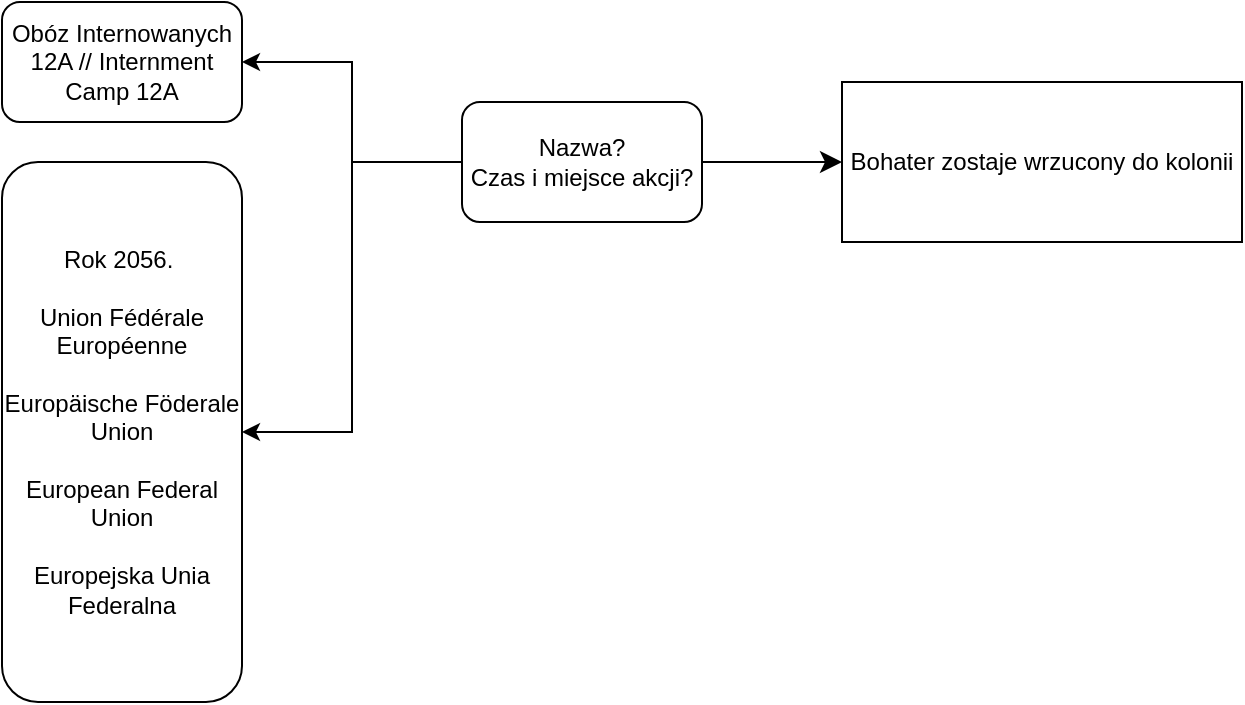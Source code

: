<mxfile version="28.0.6" pages="5">
  <diagram name="Czas i miejsce" id="c1oUz6ldAFJI0gAWKVRb">
    <mxGraphModel dx="1869" dy="634" grid="1" gridSize="10" guides="1" tooltips="1" connect="1" arrows="1" fold="1" page="1" pageScale="1" pageWidth="827" pageHeight="1169" math="0" shadow="0">
      <root>
        <mxCell id="0" />
        <mxCell id="1" parent="0" />
        <mxCell id="eJcnqDhw7TKsgx9lGfIb-3" value="Bohater zostaje wrzucony do kolonii" style="whiteSpace=wrap;html=1;" parent="1" vertex="1">
          <mxGeometry x="240" y="80" width="200" height="80" as="geometry" />
        </mxCell>
        <mxCell id="eJcnqDhw7TKsgx9lGfIb-9" value="" style="edgeStyle=orthogonalEdgeStyle;rounded=0;orthogonalLoop=1;jettySize=auto;html=1;" parent="1" source="eJcnqDhw7TKsgx9lGfIb-6" target="eJcnqDhw7TKsgx9lGfIb-8" edge="1">
          <mxGeometry relative="1" as="geometry" />
        </mxCell>
        <mxCell id="eJcnqDhw7TKsgx9lGfIb-11" value="" style="edgeStyle=orthogonalEdgeStyle;rounded=0;orthogonalLoop=1;jettySize=auto;html=1;" parent="1" source="eJcnqDhw7TKsgx9lGfIb-6" target="eJcnqDhw7TKsgx9lGfIb-10" edge="1">
          <mxGeometry relative="1" as="geometry" />
        </mxCell>
        <mxCell id="eJcnqDhw7TKsgx9lGfIb-6" value="Nazwa?&lt;div&gt;Czas i miejsce akcji?&lt;/div&gt;" style="rounded=1;whiteSpace=wrap;html=1;" parent="1" vertex="1">
          <mxGeometry x="50" y="90" width="120" height="60" as="geometry" />
        </mxCell>
        <mxCell id="eJcnqDhw7TKsgx9lGfIb-8" value="Obóz Internowanych 12A // Internment Camp 12A" style="rounded=1;whiteSpace=wrap;html=1;" parent="1" vertex="1">
          <mxGeometry x="-180" y="40" width="120" height="60" as="geometry" />
        </mxCell>
        <mxCell id="eJcnqDhw7TKsgx9lGfIb-10" value="Rok 2056.&amp;nbsp;&lt;div&gt;&lt;br&gt;&lt;div&gt;Union Fédérale Européenne&lt;br&gt;&lt;br&gt;Europäische Föderale Union&lt;br&gt;&lt;br&gt;European Federal Union&lt;br&gt;&lt;br&gt;Europejska Unia Federalna&lt;/div&gt;&lt;/div&gt;" style="rounded=1;whiteSpace=wrap;html=1;" parent="1" vertex="1">
          <mxGeometry x="-180" y="120" width="120" height="270" as="geometry" />
        </mxCell>
        <mxCell id="ZGj2lJeOsJRqzZeKcTj7-2" value="" style="edgeStyle=elbowEdgeStyle;elbow=horizontal;endArrow=classic;html=1;curved=0;rounded=0;endSize=8;startSize=8;" edge="1" parent="1" source="eJcnqDhw7TKsgx9lGfIb-6" target="eJcnqDhw7TKsgx9lGfIb-3">
          <mxGeometry width="50" height="50" relative="1" as="geometry">
            <mxPoint x="210" y="320" as="sourcePoint" />
            <mxPoint x="260" y="270" as="targetPoint" />
          </mxGeometry>
        </mxCell>
      </root>
    </mxGraphModel>
  </diagram>
  <diagram id="hvci-y2RSswknhQgso3g" name="Obozy">
    <mxGraphModel dx="1869" dy="1803" grid="1" gridSize="10" guides="1" tooltips="1" connect="1" arrows="1" fold="1" page="1" pageScale="1" pageWidth="827" pageHeight="1169" math="0" shadow="0">
      <root>
        <mxCell id="0" />
        <mxCell id="1" parent="0" />
        <mxCell id="ppGDjz2RJDXlK7jJ_ar5-4" value="" style="edgeStyle=entityRelationEdgeStyle;startArrow=none;endArrow=none;segment=10;curved=1;sourcePerimeterSpacing=0;targetPerimeterSpacing=0;rounded=0;" edge="1" parent="1" source="ppGDjz2RJDXlK7jJ_ar5-6" target="ppGDjz2RJDXlK7jJ_ar5-9">
          <mxGeometry relative="1" as="geometry" />
        </mxCell>
        <mxCell id="ppGDjz2RJDXlK7jJ_ar5-6" value="Zieloni&lt;br&gt;(Religijni)" style="ellipse;whiteSpace=wrap;html=1;align=center;treeFolding=1;treeMoving=1;newEdgeStyle={&quot;edgeStyle&quot;:&quot;entityRelationEdgeStyle&quot;,&quot;startArrow&quot;:&quot;none&quot;,&quot;endArrow&quot;:&quot;none&quot;,&quot;segment&quot;:10,&quot;curved&quot;:1,&quot;sourcePerimeterSpacing&quot;:0,&quot;targetPerimeterSpacing&quot;:0};" vertex="1" parent="1">
          <mxGeometry x="310" y="55" width="220" height="90" as="geometry" />
        </mxCell>
        <mxCell id="ppGDjz2RJDXlK7jJ_ar5-12" style="edgeStyle=entityRelationEdgeStyle;rounded=0;orthogonalLoop=1;jettySize=auto;html=1;startArrow=none;endArrow=none;segment=10;curved=1;sourcePerimeterSpacing=0;targetPerimeterSpacing=0;" edge="1" parent="1" source="ppGDjz2RJDXlK7jJ_ar5-7" target="ppGDjz2RJDXlK7jJ_ar5-6">
          <mxGeometry relative="1" as="geometry">
            <mxPoint x="550" y="110" as="targetPoint" />
          </mxGeometry>
        </mxCell>
        <mxCell id="ppGDjz2RJDXlK7jJ_ar5-14" style="edgeStyle=entityRelationEdgeStyle;rounded=0;orthogonalLoop=1;jettySize=auto;html=1;startArrow=none;endArrow=none;segment=10;curved=1;sourcePerimeterSpacing=0;targetPerimeterSpacing=0;" edge="1" parent="1" source="ppGDjz2RJDXlK7jJ_ar5-7" target="ppGDjz2RJDXlK7jJ_ar5-13">
          <mxGeometry relative="1" as="geometry" />
        </mxCell>
        <mxCell id="ppGDjz2RJDXlK7jJ_ar5-7" value="Ustrój" style="whiteSpace=wrap;html=1;rounded=1;arcSize=50;align=center;verticalAlign=middle;strokeWidth=1;autosize=0;spacing=4;treeFolding=1;treeMoving=1;newEdgeStyle={&quot;edgeStyle&quot;:&quot;entityRelationEdgeStyle&quot;,&quot;startArrow&quot;:&quot;none&quot;,&quot;endArrow&quot;:&quot;none&quot;,&quot;segment&quot;:10,&quot;curved&quot;:1,&quot;sourcePerimeterSpacing&quot;:0,&quot;targetPerimeterSpacing&quot;:0};" vertex="1" parent="1">
          <mxGeometry x="630" y="30" width="80" height="30" as="geometry" />
        </mxCell>
        <mxCell id="ppGDjz2RJDXlK7jJ_ar5-9" value="Postaci" style="whiteSpace=wrap;html=1;rounded=1;arcSize=50;align=center;verticalAlign=middle;strokeWidth=1;autosize=0;spacing=4;treeFolding=1;treeMoving=1;newEdgeStyle={&quot;edgeStyle&quot;:&quot;entityRelationEdgeStyle&quot;,&quot;startArrow&quot;:&quot;none&quot;,&quot;endArrow&quot;:&quot;none&quot;,&quot;segment&quot;:10,&quot;curved&quot;:1,&quot;sourcePerimeterSpacing&quot;:0,&quot;targetPerimeterSpacing&quot;:0};" vertex="1" parent="1">
          <mxGeometry x="200" y="25" width="80" height="30" as="geometry" />
        </mxCell>
        <mxCell id="ppGDjz2RJDXlK7jJ_ar5-13" value="Rada Przedstawicieli Trzech Religii Abrahamowych" style="whiteSpace=wrap;html=1;rounded=1;arcSize=50;align=center;verticalAlign=middle;strokeWidth=1;autosize=0;spacing=4;treeFolding=1;treeMoving=1;newEdgeStyle={&quot;edgeStyle&quot;:&quot;entityRelationEdgeStyle&quot;,&quot;startArrow&quot;:&quot;none&quot;,&quot;endArrow&quot;:&quot;none&quot;,&quot;segment&quot;:10,&quot;curved&quot;:1,&quot;sourcePerimeterSpacing&quot;:0,&quot;targetPerimeterSpacing&quot;:0};" vertex="1" parent="1">
          <mxGeometry x="800" width="190" height="90" as="geometry" />
        </mxCell>
        <mxCell id="ppGDjz2RJDXlK7jJ_ar5-19" style="edgeStyle=entityRelationEdgeStyle;rounded=0;orthogonalLoop=1;jettySize=auto;html=1;startArrow=none;endArrow=none;segment=10;curved=1;sourcePerimeterSpacing=0;targetPerimeterSpacing=0;" edge="1" parent="1" source="ppGDjz2RJDXlK7jJ_ar5-16" target="ppGDjz2RJDXlK7jJ_ar5-9">
          <mxGeometry relative="1" as="geometry" />
        </mxCell>
        <mxCell id="ppGDjz2RJDXlK7jJ_ar5-16" value="Lider Judaizmu" style="whiteSpace=wrap;html=1;rounded=1;arcSize=50;align=center;verticalAlign=middle;strokeWidth=1;autosize=0;spacing=4;treeFolding=1;treeMoving=1;newEdgeStyle={&quot;edgeStyle&quot;:&quot;entityRelationEdgeStyle&quot;,&quot;startArrow&quot;:&quot;none&quot;,&quot;endArrow&quot;:&quot;none&quot;,&quot;segment&quot;:10,&quot;curved&quot;:1,&quot;sourcePerimeterSpacing&quot;:0,&quot;targetPerimeterSpacing&quot;:0};" vertex="1" parent="1">
          <mxGeometry x="30" y="-50" width="120" height="30" as="geometry" />
        </mxCell>
        <mxCell id="ppGDjz2RJDXlK7jJ_ar5-20" style="edgeStyle=entityRelationEdgeStyle;rounded=0;orthogonalLoop=1;jettySize=auto;html=1;startArrow=none;endArrow=none;segment=10;curved=1;sourcePerimeterSpacing=0;targetPerimeterSpacing=0;" edge="1" parent="1" source="ppGDjz2RJDXlK7jJ_ar5-17" target="ppGDjz2RJDXlK7jJ_ar5-9">
          <mxGeometry relative="1" as="geometry" />
        </mxCell>
        <mxCell id="ppGDjz2RJDXlK7jJ_ar5-17" value="Lider Islamu" style="whiteSpace=wrap;html=1;rounded=1;arcSize=50;align=center;verticalAlign=middle;strokeWidth=1;autosize=0;spacing=4;treeFolding=1;treeMoving=1;newEdgeStyle={&quot;edgeStyle&quot;:&quot;entityRelationEdgeStyle&quot;,&quot;startArrow&quot;:&quot;none&quot;,&quot;endArrow&quot;:&quot;none&quot;,&quot;segment&quot;:10,&quot;curved&quot;:1,&quot;sourcePerimeterSpacing&quot;:0,&quot;targetPerimeterSpacing&quot;:0};" vertex="1" parent="1">
          <mxGeometry x="30" y="25" width="120" height="30" as="geometry" />
        </mxCell>
        <mxCell id="ppGDjz2RJDXlK7jJ_ar5-21" style="edgeStyle=entityRelationEdgeStyle;rounded=0;orthogonalLoop=1;jettySize=auto;html=1;startArrow=none;endArrow=none;segment=10;curved=1;sourcePerimeterSpacing=0;targetPerimeterSpacing=0;" edge="1" parent="1" source="ppGDjz2RJDXlK7jJ_ar5-18" target="ppGDjz2RJDXlK7jJ_ar5-9">
          <mxGeometry relative="1" as="geometry" />
        </mxCell>
        <mxCell id="ppGDjz2RJDXlK7jJ_ar5-18" value="Lider Chrześcijaństwa" style="whiteSpace=wrap;html=1;rounded=1;arcSize=50;align=center;verticalAlign=middle;strokeWidth=1;autosize=0;spacing=4;treeFolding=1;treeMoving=1;newEdgeStyle={&quot;edgeStyle&quot;:&quot;entityRelationEdgeStyle&quot;,&quot;startArrow&quot;:&quot;none&quot;,&quot;endArrow&quot;:&quot;none&quot;,&quot;segment&quot;:10,&quot;curved&quot;:1,&quot;sourcePerimeterSpacing&quot;:0,&quot;targetPerimeterSpacing&quot;:0};" vertex="1" parent="1">
          <mxGeometry x="30" y="110" width="120" height="30" as="geometry" />
        </mxCell>
        <mxCell id="ppGDjz2RJDXlK7jJ_ar5-23" style="edgeStyle=entityRelationEdgeStyle;rounded=0;orthogonalLoop=1;jettySize=auto;html=1;startArrow=none;endArrow=none;segment=10;curved=1;sourcePerimeterSpacing=0;targetPerimeterSpacing=0;" edge="1" parent="1" source="ppGDjz2RJDXlK7jJ_ar5-22" target="ppGDjz2RJDXlK7jJ_ar5-17">
          <mxGeometry relative="1" as="geometry" />
        </mxCell>
        <mxCell id="ppGDjz2RJDXlK7jJ_ar5-22" value="Skąd przemoc i wojny wśród religii pokoju?" style="whiteSpace=wrap;html=1;rounded=1;arcSize=50;align=center;verticalAlign=middle;strokeWidth=1;autosize=0;spacing=4;treeFolding=1;treeMoving=1;newEdgeStyle={&quot;edgeStyle&quot;:&quot;entityRelationEdgeStyle&quot;,&quot;startArrow&quot;:&quot;none&quot;,&quot;endArrow&quot;:&quot;none&quot;,&quot;segment&quot;:10,&quot;curved&quot;:1,&quot;sourcePerimeterSpacing&quot;:0,&quot;targetPerimeterSpacing&quot;:0};" vertex="1" parent="1">
          <mxGeometry x="-190" y="20" width="170" height="40" as="geometry" />
        </mxCell>
        <mxCell id="ppGDjz2RJDXlK7jJ_ar5-27" style="edgeStyle=entityRelationEdgeStyle;rounded=0;orthogonalLoop=1;jettySize=auto;html=1;startArrow=none;endArrow=none;segment=10;curved=1;sourcePerimeterSpacing=0;targetPerimeterSpacing=0;" edge="1" parent="1" source="ppGDjz2RJDXlK7jJ_ar5-24" target="ppGDjz2RJDXlK7jJ_ar5-22">
          <mxGeometry relative="1" as="geometry" />
        </mxCell>
        <mxCell id="ppGDjz2RJDXlK7jJ_ar5-24" value="Wyzysk i kolonializm" style="whiteSpace=wrap;html=1;rounded=1;arcSize=50;align=center;verticalAlign=middle;strokeWidth=1;autosize=0;spacing=4;treeFolding=1;treeMoving=1;newEdgeStyle={&quot;edgeStyle&quot;:&quot;entityRelationEdgeStyle&quot;,&quot;startArrow&quot;:&quot;none&quot;,&quot;endArrow&quot;:&quot;none&quot;,&quot;segment&quot;:10,&quot;curved&quot;:1,&quot;sourcePerimeterSpacing&quot;:0,&quot;targetPerimeterSpacing&quot;:0};fillColor=#fff2cc;strokeColor=#d6b656;" vertex="1" parent="1">
          <mxGeometry x="-470" y="-20" width="227" height="40" as="geometry" />
        </mxCell>
        <mxCell id="ppGDjz2RJDXlK7jJ_ar5-26" style="edgeStyle=entityRelationEdgeStyle;rounded=0;orthogonalLoop=1;jettySize=auto;html=1;startArrow=none;endArrow=none;segment=10;curved=1;sourcePerimeterSpacing=0;targetPerimeterSpacing=0;" edge="1" parent="1" source="ppGDjz2RJDXlK7jJ_ar5-25" target="ppGDjz2RJDXlK7jJ_ar5-22">
          <mxGeometry relative="1" as="geometry" />
        </mxCell>
        <mxCell id="ppGDjz2RJDXlK7jJ_ar5-25" value="Nienawiść i ludzkie przywary - inne religie mają te same problemy" style="whiteSpace=wrap;html=1;rounded=1;arcSize=50;align=center;verticalAlign=middle;strokeWidth=1;autosize=0;spacing=4;treeFolding=1;treeMoving=1;newEdgeStyle={&quot;edgeStyle&quot;:&quot;entityRelationEdgeStyle&quot;,&quot;startArrow&quot;:&quot;none&quot;,&quot;endArrow&quot;:&quot;none&quot;,&quot;segment&quot;:10,&quot;curved&quot;:1,&quot;sourcePerimeterSpacing&quot;:0,&quot;targetPerimeterSpacing&quot;:0};" vertex="1" parent="1">
          <mxGeometry x="-470" y="50" width="227" height="40" as="geometry" />
        </mxCell>
        <mxCell id="-jps8mwtu7x4ES3WPeyM-2" style="edgeStyle=entityRelationEdgeStyle;rounded=0;orthogonalLoop=1;jettySize=auto;html=1;startArrow=none;endArrow=none;segment=10;curved=1;sourcePerimeterSpacing=0;targetPerimeterSpacing=0;" edge="1" parent="1" source="-jps8mwtu7x4ES3WPeyM-1" target="ppGDjz2RJDXlK7jJ_ar5-6">
          <mxGeometry relative="1" as="geometry">
            <mxPoint x="550" y="110" as="targetPoint" />
          </mxGeometry>
        </mxCell>
        <mxCell id="-jps8mwtu7x4ES3WPeyM-4" style="edgeStyle=entityRelationEdgeStyle;rounded=0;orthogonalLoop=1;jettySize=auto;html=1;startArrow=none;endArrow=none;segment=10;curved=1;sourcePerimeterSpacing=0;targetPerimeterSpacing=0;" edge="1" parent="1" source="-jps8mwtu7x4ES3WPeyM-1" target="-jps8mwtu7x4ES3WPeyM-3">
          <mxGeometry relative="1" as="geometry" />
        </mxCell>
        <mxCell id="-jps8mwtu7x4ES3WPeyM-6" style="edgeStyle=entityRelationEdgeStyle;rounded=0;orthogonalLoop=1;jettySize=auto;html=1;startArrow=none;endArrow=none;segment=10;curved=1;sourcePerimeterSpacing=0;targetPerimeterSpacing=0;" edge="1" parent="1" source="-jps8mwtu7x4ES3WPeyM-1" target="-jps8mwtu7x4ES3WPeyM-5">
          <mxGeometry relative="1" as="geometry" />
        </mxCell>
        <mxCell id="-jps8mwtu7x4ES3WPeyM-1" value="Lokacja" style="whiteSpace=wrap;html=1;rounded=1;arcSize=50;align=center;verticalAlign=middle;strokeWidth=1;autosize=0;spacing=4;treeFolding=1;treeMoving=1;newEdgeStyle={&quot;edgeStyle&quot;:&quot;entityRelationEdgeStyle&quot;,&quot;startArrow&quot;:&quot;none&quot;,&quot;endArrow&quot;:&quot;none&quot;,&quot;segment&quot;:10,&quot;curved&quot;:1,&quot;sourcePerimeterSpacing&quot;:0,&quot;targetPerimeterSpacing&quot;:0};" vertex="1" parent="1">
          <mxGeometry x="630" y="260" width="80" height="30" as="geometry" />
        </mxCell>
        <mxCell id="-jps8mwtu7x4ES3WPeyM-3" value="Klasztor na szczcyie góry nad ujściem rzeki" style="whiteSpace=wrap;html=1;rounded=1;arcSize=50;align=center;verticalAlign=middle;strokeWidth=1;autosize=0;spacing=4;treeFolding=1;treeMoving=1;newEdgeStyle={&quot;edgeStyle&quot;:&quot;entityRelationEdgeStyle&quot;,&quot;startArrow&quot;:&quot;none&quot;,&quot;endArrow&quot;:&quot;none&quot;,&quot;segment&quot;:10,&quot;curved&quot;:1,&quot;sourcePerimeterSpacing&quot;:0,&quot;targetPerimeterSpacing&quot;:0};" vertex="1" parent="1">
          <mxGeometry x="800" y="260" width="190" height="30" as="geometry" />
        </mxCell>
        <mxCell id="-jps8mwtu7x4ES3WPeyM-5" value="Dostęp tylko windą. Widok na Instytut po drugiej stronie" style="whiteSpace=wrap;html=1;rounded=1;arcSize=50;align=center;verticalAlign=middle;strokeWidth=1;autosize=0;spacing=4;treeFolding=1;treeMoving=1;newEdgeStyle={&quot;edgeStyle&quot;:&quot;entityRelationEdgeStyle&quot;,&quot;startArrow&quot;:&quot;none&quot;,&quot;endArrow&quot;:&quot;none&quot;,&quot;segment&quot;:10,&quot;curved&quot;:1,&quot;sourcePerimeterSpacing&quot;:0,&quot;targetPerimeterSpacing&quot;:0};" vertex="1" parent="1">
          <mxGeometry x="800" y="310" width="190" height="30" as="geometry" />
        </mxCell>
        <mxCell id="-jps8mwtu7x4ES3WPeyM-8" style="edgeStyle=entityRelationEdgeStyle;rounded=0;orthogonalLoop=1;jettySize=auto;html=1;startArrow=none;endArrow=none;segment=10;curved=1;sourcePerimeterSpacing=0;targetPerimeterSpacing=0;" edge="1" parent="1" source="-jps8mwtu7x4ES3WPeyM-7" target="ppGDjz2RJDXlK7jJ_ar5-6">
          <mxGeometry relative="1" as="geometry" />
        </mxCell>
        <mxCell id="-jps8mwtu7x4ES3WPeyM-7" value="Filozofia" style="whiteSpace=wrap;html=1;rounded=1;arcSize=50;align=center;verticalAlign=middle;strokeWidth=1;autosize=0;spacing=4;treeFolding=1;treeMoving=1;newEdgeStyle={&quot;edgeStyle&quot;:&quot;entityRelationEdgeStyle&quot;,&quot;startArrow&quot;:&quot;none&quot;,&quot;endArrow&quot;:&quot;none&quot;,&quot;segment&quot;:10,&quot;curved&quot;:1,&quot;sourcePerimeterSpacing&quot;:0,&quot;targetPerimeterSpacing&quot;:0};" vertex="1" parent="1">
          <mxGeometry x="170" y="240" width="80" height="30" as="geometry" />
        </mxCell>
        <mxCell id="-jps8mwtu7x4ES3WPeyM-11" style="edgeStyle=entityRelationEdgeStyle;rounded=0;orthogonalLoop=1;jettySize=auto;html=1;startArrow=none;endArrow=none;segment=10;curved=1;sourcePerimeterSpacing=0;targetPerimeterSpacing=0;" edge="1" parent="1" source="-jps8mwtu7x4ES3WPeyM-9" target="-jps8mwtu7x4ES3WPeyM-7">
          <mxGeometry relative="1" as="geometry" />
        </mxCell>
        <mxCell id="-jps8mwtu7x4ES3WPeyM-9" value="Współpraca z ludzkością" style="whiteSpace=wrap;html=1;rounded=1;arcSize=50;align=center;verticalAlign=middle;strokeWidth=1;autosize=0;spacing=4;treeFolding=1;treeMoving=1;newEdgeStyle={&quot;edgeStyle&quot;:&quot;entityRelationEdgeStyle&quot;,&quot;startArrow&quot;:&quot;none&quot;,&quot;endArrow&quot;:&quot;none&quot;,&quot;segment&quot;:10,&quot;curved&quot;:1,&quot;sourcePerimeterSpacing&quot;:0,&quot;targetPerimeterSpacing&quot;:0};" vertex="1" parent="1">
          <mxGeometry x="-20" y="240" width="160" height="30" as="geometry" />
        </mxCell>
        <mxCell id="-jps8mwtu7x4ES3WPeyM-12" style="edgeStyle=entityRelationEdgeStyle;rounded=0;orthogonalLoop=1;jettySize=auto;html=1;startArrow=none;endArrow=none;segment=10;curved=1;sourcePerimeterSpacing=0;targetPerimeterSpacing=0;" edge="1" parent="1" source="-jps8mwtu7x4ES3WPeyM-10" target="-jps8mwtu7x4ES3WPeyM-7">
          <mxGeometry relative="1" as="geometry" />
        </mxCell>
        <mxCell id="-jps8mwtu7x4ES3WPeyM-10" value="Walka o uznanie duszy maszyn przez mainstreamowe wyznania" style="whiteSpace=wrap;html=1;rounded=1;arcSize=50;align=center;verticalAlign=middle;strokeWidth=1;autosize=0;spacing=4;treeFolding=1;treeMoving=1;newEdgeStyle={&quot;edgeStyle&quot;:&quot;entityRelationEdgeStyle&quot;,&quot;startArrow&quot;:&quot;none&quot;,&quot;endArrow&quot;:&quot;none&quot;,&quot;segment&quot;:10,&quot;curved&quot;:1,&quot;sourcePerimeterSpacing&quot;:0,&quot;targetPerimeterSpacing&quot;:0};" vertex="1" parent="1">
          <mxGeometry x="-25" y="290" width="170" height="60" as="geometry" />
        </mxCell>
        <mxCell id="-jps8mwtu7x4ES3WPeyM-14" style="edgeStyle=entityRelationEdgeStyle;rounded=0;orthogonalLoop=1;jettySize=auto;html=1;startArrow=none;endArrow=none;segment=10;curved=1;sourcePerimeterSpacing=0;targetPerimeterSpacing=0;" edge="1" parent="1" source="-jps8mwtu7x4ES3WPeyM-13" target="-jps8mwtu7x4ES3WPeyM-7">
          <mxGeometry relative="1" as="geometry" />
        </mxCell>
        <mxCell id="-jps8mwtu7x4ES3WPeyM-13" value="Proponenci współpracy z &quot;bezdomnymi&quot; - chociaż jako jedyni mieszkają w miejscu z dala od obcych maszyn?" style="whiteSpace=wrap;html=1;rounded=1;arcSize=50;align=center;verticalAlign=middle;strokeWidth=1;autosize=0;spacing=4;treeFolding=1;treeMoving=1;newEdgeStyle={&quot;edgeStyle&quot;:&quot;entityRelationEdgeStyle&quot;,&quot;startArrow&quot;:&quot;none&quot;,&quot;endArrow&quot;:&quot;none&quot;,&quot;segment&quot;:10,&quot;curved&quot;:1,&quot;sourcePerimeterSpacing&quot;:0,&quot;targetPerimeterSpacing&quot;:0};fillColor=#dae8fc;strokeColor=#6c8ebf;" vertex="1" parent="1">
          <mxGeometry x="-30" y="360" width="170" height="90" as="geometry" />
        </mxCell>
      </root>
    </mxGraphModel>
  </diagram>
  <diagram id="wCow9M_n7oYN3G34vsUv" name="Bohaterowie">
    <mxGraphModel dx="1042" dy="634" grid="1" gridSize="10" guides="1" tooltips="1" connect="1" arrows="1" fold="1" page="1" pageScale="1" pageWidth="827" pageHeight="1169" math="0" shadow="0">
      <root>
        <mxCell id="0" />
        <mxCell id="1" parent="0" />
      </root>
    </mxGraphModel>
  </diagram>
  <diagram id="YcLy4kLY_bV89lnJq-Kl" name="Mechanika Gry">
    <mxGraphModel dx="1042" dy="634" grid="1" gridSize="10" guides="1" tooltips="1" connect="1" arrows="1" fold="1" page="1" pageScale="1" pageWidth="827" pageHeight="1169" math="0" shadow="0">
      <root>
        <mxCell id="0" />
        <mxCell id="1" parent="0" />
      </root>
    </mxGraphModel>
  </diagram>
  <diagram id="7WBJ3vEdxJ5nd7g6BoI9" name="Fabuła">
    <mxGraphModel dx="1042" dy="634" grid="1" gridSize="10" guides="1" tooltips="1" connect="1" arrows="1" fold="1" page="1" pageScale="1" pageWidth="827" pageHeight="1169" math="0" shadow="0">
      <root>
        <mxCell id="0" />
        <mxCell id="1" parent="0" />
      </root>
    </mxGraphModel>
  </diagram>
</mxfile>
